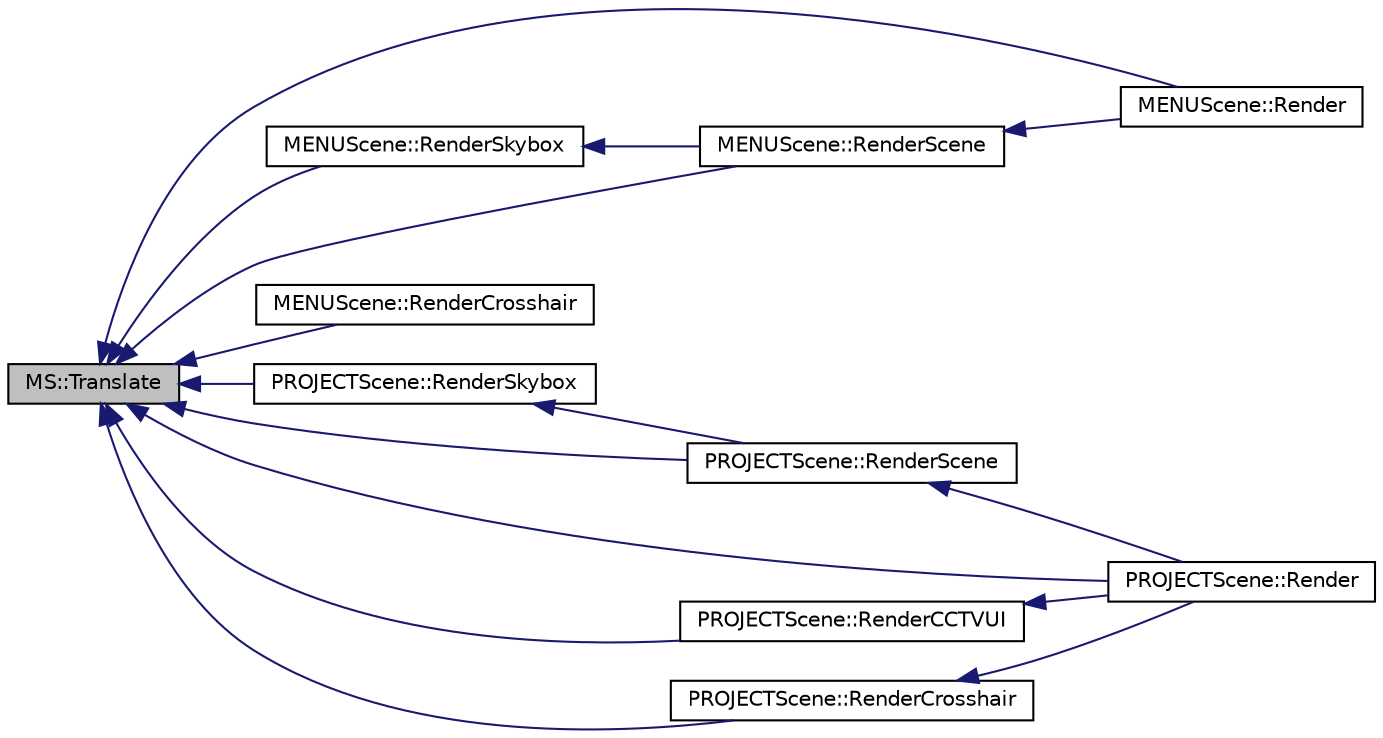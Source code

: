 digraph "MS::Translate"
{
  bgcolor="transparent";
  edge [fontname="Helvetica",fontsize="10",labelfontname="Helvetica",labelfontsize="10"];
  node [fontname="Helvetica",fontsize="10",shape=record];
  rankdir="LR";
  Node1 [label="MS::Translate",height=0.2,width=0.4,color="black", fillcolor="grey75", style="filled", fontcolor="black"];
  Node1 -> Node2 [dir="back",color="midnightblue",fontsize="10",style="solid",fontname="Helvetica"];
  Node2 [label="MENUScene::Render",height=0.2,width=0.4,color="black",URL="$classMENUScene.html#a14c0bfb1f360fd99dbc81b66ea2dcc84",tooltip="Render. "];
  Node1 -> Node3 [dir="back",color="midnightblue",fontsize="10",style="solid",fontname="Helvetica"];
  Node3 [label="PROJECTScene::Render",height=0.2,width=0.4,color="black",URL="$classPROJECTScene.html#a67fe944ad8dbaf81cedfb07cff9b860c",tooltip="Render. "];
  Node1 -> Node4 [dir="back",color="midnightblue",fontsize="10",style="solid",fontname="Helvetica"];
  Node4 [label="PROJECTScene::RenderCCTVUI",height=0.2,width=0.4,color="black",URL="$classPROJECTScene.html#a7c3b56602297ce78f95689c76362bb54",tooltip="RenderCCTV UI. "];
  Node4 -> Node3 [dir="back",color="midnightblue",fontsize="10",style="solid",fontname="Helvetica"];
  Node1 -> Node5 [dir="back",color="midnightblue",fontsize="10",style="solid",fontname="Helvetica"];
  Node5 [label="MENUScene::RenderCrosshair",height=0.2,width=0.4,color="black",URL="$classMENUScene.html#ac52b70e8fce47718a21cf3ea49df54e0",tooltip="Render Crosshair. "];
  Node1 -> Node6 [dir="back",color="midnightblue",fontsize="10",style="solid",fontname="Helvetica"];
  Node6 [label="PROJECTScene::RenderCrosshair",height=0.2,width=0.4,color="black",URL="$classPROJECTScene.html#a15fd59cfa9012c99a21f3dc5d269746c"];
  Node6 -> Node3 [dir="back",color="midnightblue",fontsize="10",style="solid",fontname="Helvetica"];
  Node1 -> Node7 [dir="back",color="midnightblue",fontsize="10",style="solid",fontname="Helvetica"];
  Node7 [label="MENUScene::RenderScene",height=0.2,width=0.4,color="black",URL="$classMENUScene.html#aa99998fe147d747f2515df88b37cb193",tooltip="Render. "];
  Node7 -> Node2 [dir="back",color="midnightblue",fontsize="10",style="solid",fontname="Helvetica"];
  Node1 -> Node8 [dir="back",color="midnightblue",fontsize="10",style="solid",fontname="Helvetica"];
  Node8 [label="PROJECTScene::RenderScene",height=0.2,width=0.4,color="black",URL="$classPROJECTScene.html#ab65b60700be67645ec699984ff933671",tooltip="RenderScene() "];
  Node8 -> Node3 [dir="back",color="midnightblue",fontsize="10",style="solid",fontname="Helvetica"];
  Node1 -> Node9 [dir="back",color="midnightblue",fontsize="10",style="solid",fontname="Helvetica"];
  Node9 [label="MENUScene::RenderSkybox",height=0.2,width=0.4,color="black",URL="$classMENUScene.html#ac3d9413ea361c863b6751865c161c566",tooltip="Rendering the skybox. "];
  Node9 -> Node7 [dir="back",color="midnightblue",fontsize="10",style="solid",fontname="Helvetica"];
  Node1 -> Node10 [dir="back",color="midnightblue",fontsize="10",style="solid",fontname="Helvetica"];
  Node10 [label="PROJECTScene::RenderSkybox",height=0.2,width=0.4,color="black",URL="$classPROJECTScene.html#adecedcaac36983da66e11a8cf737ff54"];
  Node10 -> Node8 [dir="back",color="midnightblue",fontsize="10",style="solid",fontname="Helvetica"];
}
